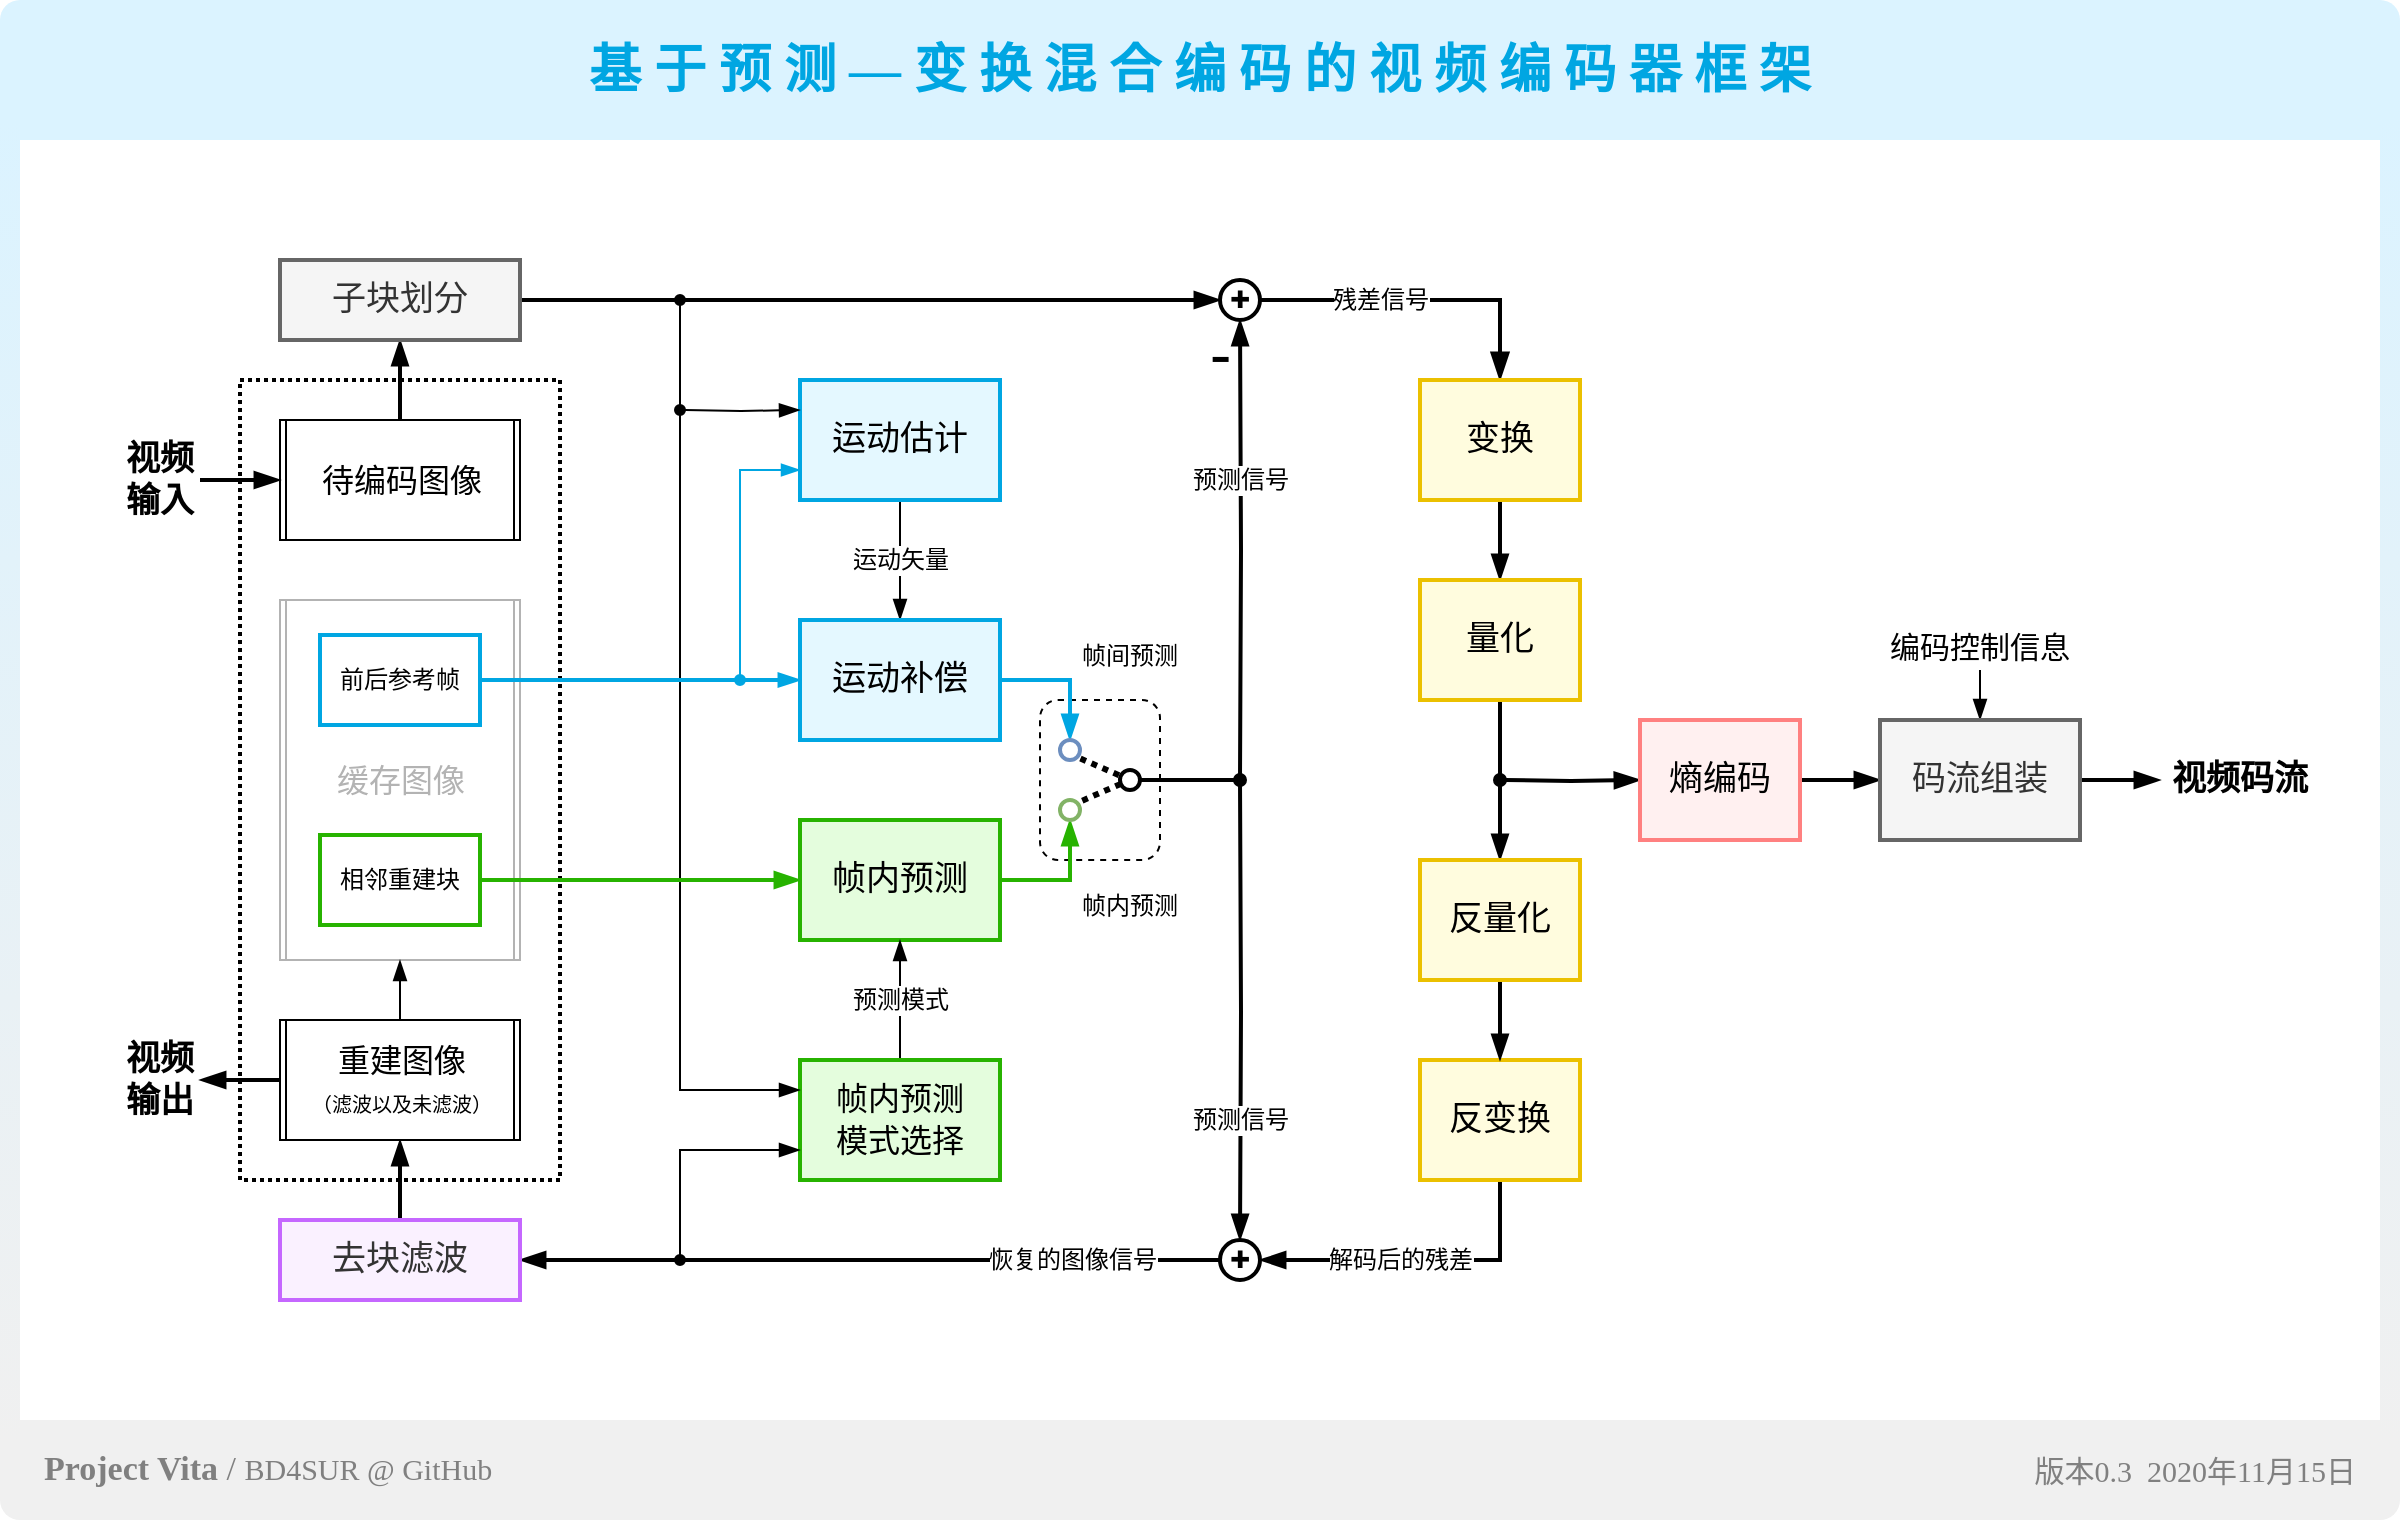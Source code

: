 <mxfile version="14.6.13" type="device"><diagram id="BE93poZasNk2WgFL0WUf" name="zh"><mxGraphModel dx="1827" dy="1019" grid="1" gridSize="10" guides="1" tooltips="1" connect="1" arrows="1" fold="1" page="1" pageScale="1" pageWidth="1920" pageHeight="1200" math="0" shadow="0"><root><mxCell id="0"/><mxCell id="1" parent="0"/><mxCell id="4TZHpDJCHS1-isSO4yLe-65" value="" style="rounded=1;whiteSpace=wrap;html=1;dashed=1;fillColor=none;fontFamily=微软雅黑;fontSize=12;" parent="1" vertex="1"><mxGeometry x="760" y="540" width="60" height="80" as="geometry"/></mxCell><mxCell id="4TZHpDJCHS1-isSO4yLe-67" style="rounded=0;orthogonalLoop=1;jettySize=auto;html=1;entryX=1;entryY=0;entryDx=0;entryDy=0;startArrow=none;startFill=0;endArrow=none;endFill=0;fontFamily=微软雅黑;fontSize=12;strokeWidth=3;dashed=1;dashPattern=1 1;" parent="1" source="4TZHpDJCHS1-isSO4yLe-29" target="4TZHpDJCHS1-isSO4yLe-52" edge="1"><mxGeometry relative="1" as="geometry"/></mxCell><mxCell id="4TZHpDJCHS1-isSO4yLe-15" value="运动矢量" style="edgeStyle=orthogonalEdgeStyle;rounded=0;orthogonalLoop=1;jettySize=auto;html=1;exitX=0.5;exitY=1;exitDx=0;exitDy=0;entryX=0.5;entryY=0;entryDx=0;entryDy=0;fontFamily=微软雅黑;fontSize=12;endArrow=blockThin;endFill=1;endSize=8;" parent="1" source="4TZHpDJCHS1-isSO4yLe-1" target="4TZHpDJCHS1-isSO4yLe-5" edge="1"><mxGeometry relative="1" as="geometry"/></mxCell><mxCell id="4TZHpDJCHS1-isSO4yLe-1" value="运动估计" style="rounded=0;whiteSpace=wrap;html=1;fontFamily=微软雅黑;fontSize=17;strokeWidth=2;fontStyle=0;fillColor=#E4F8FF;strokeColor=#00A6E2;" parent="1" vertex="1"><mxGeometry x="640" y="380" width="100" height="60" as="geometry"/></mxCell><mxCell id="4TZHpDJCHS1-isSO4yLe-55" style="edgeStyle=orthogonalEdgeStyle;rounded=0;orthogonalLoop=1;jettySize=auto;html=1;exitX=1;exitY=0.5;exitDx=0;exitDy=0;entryX=0.5;entryY=0;entryDx=0;entryDy=0;startArrow=none;startFill=0;endArrow=blockThin;endFill=1;fontFamily=微软雅黑;fontSize=12;endSize=8;fillColor=#dae8fc;strokeColor=#00A6E2;strokeWidth=2;" parent="1" source="4TZHpDJCHS1-isSO4yLe-5" target="4TZHpDJCHS1-isSO4yLe-54" edge="1"><mxGeometry relative="1" as="geometry"/></mxCell><mxCell id="4TZHpDJCHS1-isSO4yLe-5" value="运动补偿" style="rounded=0;whiteSpace=wrap;html=1;fontFamily=微软雅黑;fontSize=17;strokeWidth=2;fontStyle=0;fillColor=#E4F8FF;strokeColor=#00A6E2;" parent="1" vertex="1"><mxGeometry x="640" y="500" width="100" height="60" as="geometry"/></mxCell><mxCell id="4TZHpDJCHS1-isSO4yLe-53" style="edgeStyle=orthogonalEdgeStyle;rounded=0;orthogonalLoop=1;jettySize=auto;html=1;exitX=1;exitY=0.5;exitDx=0;exitDy=0;entryX=0.5;entryY=1;entryDx=0;entryDy=0;startArrow=none;startFill=0;endArrow=blockThin;endFill=1;fontFamily=微软雅黑;fontSize=12;endSize=8;fillColor=#d5e8d4;strokeColor=#27B300;strokeWidth=2;" parent="1" source="4TZHpDJCHS1-isSO4yLe-6" target="4TZHpDJCHS1-isSO4yLe-52" edge="1"><mxGeometry relative="1" as="geometry"/></mxCell><mxCell id="4TZHpDJCHS1-isSO4yLe-6" value="帧内预测" style="rounded=0;whiteSpace=wrap;html=1;fontFamily=微软雅黑;fontSize=17;strokeWidth=2;fontStyle=0;fillColor=#E4FDDD;strokeColor=#27B300;" parent="1" vertex="1"><mxGeometry x="640" y="600" width="100" height="60" as="geometry"/></mxCell><mxCell id="4TZHpDJCHS1-isSO4yLe-42" value="&lt;font&gt;预测模式&lt;/font&gt;" style="edgeStyle=orthogonalEdgeStyle;rounded=0;orthogonalLoop=1;jettySize=auto;html=1;exitX=0.5;exitY=0;exitDx=0;exitDy=0;entryX=0.5;entryY=1;entryDx=0;entryDy=0;startArrow=none;startFill=0;endArrow=blockThin;endFill=1;fontFamily=微软雅黑;fontSize=12;endSize=8;" parent="1" source="4TZHpDJCHS1-isSO4yLe-7" target="4TZHpDJCHS1-isSO4yLe-6" edge="1"><mxGeometry relative="1" as="geometry"/></mxCell><mxCell id="4TZHpDJCHS1-isSO4yLe-7" value="&lt;p style=&quot;line-height: 130% ; font-size: 16px&quot;&gt;帧内预测&lt;br style=&quot;font-size: 16px&quot;&gt;模式选择&lt;/p&gt;" style="rounded=0;whiteSpace=wrap;html=1;fontFamily=微软雅黑;fontSize=16;strokeWidth=2;fontStyle=0;fillColor=#E4FDDD;strokeColor=#27B300;" parent="1" vertex="1"><mxGeometry x="640" y="720" width="100" height="60" as="geometry"/></mxCell><mxCell id="4TZHpDJCHS1-isSO4yLe-21" value="残差信号" style="edgeStyle=orthogonalEdgeStyle;rounded=0;orthogonalLoop=1;jettySize=auto;html=1;exitX=1;exitY=0.5;exitDx=0;exitDy=0;entryX=0.5;entryY=0;entryDx=0;entryDy=0;fontFamily=微软雅黑;fontSize=12;endArrow=blockThin;endFill=1;endSize=9;strokeWidth=2;" parent="1" source="4TZHpDJCHS1-isSO4yLe-8" target="4TZHpDJCHS1-isSO4yLe-9" edge="1"><mxGeometry x="-0.25" relative="1" as="geometry"><mxPoint as="offset"/></mxGeometry></mxCell><mxCell id="4TZHpDJCHS1-isSO4yLe-8" value="✚" style="ellipse;whiteSpace=wrap;html=1;aspect=fixed;fontFamily=Helvetica;fontSize=12;strokeWidth=2;" parent="1" vertex="1"><mxGeometry x="850" y="330" width="20" height="20" as="geometry"/></mxCell><mxCell id="4TZHpDJCHS1-isSO4yLe-22" style="edgeStyle=orthogonalEdgeStyle;rounded=0;orthogonalLoop=1;jettySize=auto;html=1;exitX=0.5;exitY=1;exitDx=0;exitDy=0;entryX=0.5;entryY=0;entryDx=0;entryDy=0;fontFamily=微软雅黑;fontSize=12;endArrow=blockThin;endFill=1;endSize=8;strokeWidth=2;" parent="1" source="4TZHpDJCHS1-isSO4yLe-9" target="4TZHpDJCHS1-isSO4yLe-10" edge="1"><mxGeometry relative="1" as="geometry"/></mxCell><mxCell id="4TZHpDJCHS1-isSO4yLe-9" value="变换" style="rounded=0;whiteSpace=wrap;html=1;fontFamily=微软雅黑;fontSize=17;fontStyle=0;strokeWidth=2;fillColor=#FFFCDE;strokeColor=#EBC000;" parent="1" vertex="1"><mxGeometry x="950" y="380" width="80" height="60" as="geometry"/></mxCell><mxCell id="4TZHpDJCHS1-isSO4yLe-23" style="edgeStyle=orthogonalEdgeStyle;rounded=0;orthogonalLoop=1;jettySize=auto;html=1;exitX=0.5;exitY=1;exitDx=0;exitDy=0;entryX=0.5;entryY=0;entryDx=0;entryDy=0;fontFamily=微软雅黑;fontSize=12;endArrow=blockThin;endFill=1;endSize=8;strokeWidth=2;" parent="1" source="4TZHpDJCHS1-isSO4yLe-10" target="4TZHpDJCHS1-isSO4yLe-12" edge="1"><mxGeometry relative="1" as="geometry"/></mxCell><mxCell id="4TZHpDJCHS1-isSO4yLe-26" style="edgeStyle=orthogonalEdgeStyle;rounded=0;orthogonalLoop=1;jettySize=auto;html=1;entryX=0;entryY=0.5;entryDx=0;entryDy=0;fontFamily=微软雅黑;fontSize=12;startArrow=oval;startFill=1;endArrow=blockThin;endFill=1;endSize=8;startSize=5;strokeWidth=2;" parent="1" target="4TZHpDJCHS1-isSO4yLe-25" edge="1"><mxGeometry relative="1" as="geometry"><mxPoint x="990" y="580" as="sourcePoint"/></mxGeometry></mxCell><mxCell id="4TZHpDJCHS1-isSO4yLe-10" value="量化" style="rounded=0;whiteSpace=wrap;html=1;fontFamily=微软雅黑;fontSize=17;fontStyle=0;strokeWidth=2;fillColor=#FFFCDE;strokeColor=#EBC000;" parent="1" vertex="1"><mxGeometry x="950" y="480" width="80" height="60" as="geometry"/></mxCell><mxCell id="4TZHpDJCHS1-isSO4yLe-28" value="解码后的残差" style="edgeStyle=orthogonalEdgeStyle;rounded=0;orthogonalLoop=1;jettySize=auto;html=1;exitX=0.5;exitY=1;exitDx=0;exitDy=0;entryX=1;entryY=0.5;entryDx=0;entryDy=0;startArrow=none;startFill=0;fontFamily=微软雅黑;fontSize=12;endArrow=blockThin;endFill=1;endSize=8;strokeWidth=2;" parent="1" source="4TZHpDJCHS1-isSO4yLe-11" target="4TZHpDJCHS1-isSO4yLe-13" edge="1"><mxGeometry x="0.125" relative="1" as="geometry"><mxPoint as="offset"/></mxGeometry></mxCell><mxCell id="4TZHpDJCHS1-isSO4yLe-11" value="反变换" style="rounded=0;whiteSpace=wrap;html=1;fontFamily=微软雅黑;fontSize=17;fontStyle=0;strokeWidth=2;fillColor=#FFFCDE;strokeColor=#EBC000;" parent="1" vertex="1"><mxGeometry x="950" y="720" width="80" height="60" as="geometry"/></mxCell><mxCell id="4TZHpDJCHS1-isSO4yLe-24" style="edgeStyle=orthogonalEdgeStyle;rounded=0;orthogonalLoop=1;jettySize=auto;html=1;exitX=0.5;exitY=1;exitDx=0;exitDy=0;entryX=0.5;entryY=0;entryDx=0;entryDy=0;fontFamily=微软雅黑;fontSize=12;endArrow=blockThin;endFill=1;endSize=8;strokeWidth=2;" parent="1" source="4TZHpDJCHS1-isSO4yLe-12" target="4TZHpDJCHS1-isSO4yLe-11" edge="1"><mxGeometry relative="1" as="geometry"/></mxCell><mxCell id="4TZHpDJCHS1-isSO4yLe-12" value="反量化" style="rounded=0;whiteSpace=wrap;html=1;fontFamily=微软雅黑;fontSize=17;fontStyle=0;strokeWidth=2;fillColor=#FFFCDE;strokeColor=#EBC000;" parent="1" vertex="1"><mxGeometry x="950" y="620" width="80" height="60" as="geometry"/></mxCell><mxCell id="4TZHpDJCHS1-isSO4yLe-45" value="&lt;font&gt;恢复的图像信号&lt;/font&gt;" style="edgeStyle=orthogonalEdgeStyle;rounded=0;orthogonalLoop=1;jettySize=auto;html=1;exitX=0;exitY=0.5;exitDx=0;exitDy=0;entryX=1;entryY=0.5;entryDx=0;entryDy=0;startArrow=none;startFill=0;endArrow=blockThin;endFill=1;fontFamily=微软雅黑;fontSize=12;endSize=8;strokeWidth=2;" parent="1" source="4TZHpDJCHS1-isSO4yLe-13" target="4TZHpDJCHS1-isSO4yLe-14" edge="1"><mxGeometry x="0.232" y="-141" relative="1" as="geometry"><Array as="points"><mxPoint x="579" y="820"/><mxPoint x="579" y="820"/></Array><mxPoint x="141" y="141" as="offset"/></mxGeometry></mxCell><mxCell id="4TZHpDJCHS1-isSO4yLe-46" style="edgeStyle=orthogonalEdgeStyle;rounded=0;orthogonalLoop=1;jettySize=auto;html=1;entryX=0;entryY=0.75;entryDx=0;entryDy=0;startArrow=oval;startFill=1;endArrow=blockThin;endFill=1;fontFamily=微软雅黑;fontSize=12;endSize=8;startSize=5;" parent="1" target="4TZHpDJCHS1-isSO4yLe-7" edge="1"><mxGeometry relative="1" as="geometry"><mxPoint x="580" y="820" as="sourcePoint"/><Array as="points"><mxPoint x="580" y="820"/><mxPoint x="580" y="765"/></Array></mxGeometry></mxCell><mxCell id="4TZHpDJCHS1-isSO4yLe-13" value="✚" style="ellipse;whiteSpace=wrap;html=1;aspect=fixed;fontFamily=Helvetica;fontSize=12;strokeWidth=2;" parent="1" vertex="1"><mxGeometry x="850" y="810" width="20" height="20" as="geometry"/></mxCell><mxCell id="4TZHpDJCHS1-isSO4yLe-49" style="edgeStyle=orthogonalEdgeStyle;rounded=0;orthogonalLoop=1;jettySize=auto;html=1;exitX=0.5;exitY=0;exitDx=0;exitDy=0;entryX=0.5;entryY=1;entryDx=0;entryDy=0;startArrow=none;startFill=0;endArrow=blockThin;endFill=1;fontFamily=微软雅黑;fontSize=12;endSize=8;strokeWidth=2;" parent="1" source="4TZHpDJCHS1-isSO4yLe-14" target="4TZHpDJCHS1-isSO4yLe-75" edge="1"><mxGeometry relative="1" as="geometry"><mxPoint x="500" y="820" as="targetPoint"/></mxGeometry></mxCell><mxCell id="4TZHpDJCHS1-isSO4yLe-14" value="去块滤波" style="rounded=0;whiteSpace=wrap;html=1;fontFamily=微软雅黑;fontSize=17;strokeWidth=2;fillColor=#FAF1FF;strokeColor=#C567FF;fontColor=#333333;" parent="1" vertex="1"><mxGeometry x="380" y="800" width="120" height="40" as="geometry"/></mxCell><mxCell id="4TZHpDJCHS1-isSO4yLe-16" value="" style="rounded=0;whiteSpace=wrap;html=1;fontFamily=微软雅黑;fontSize=17;fillColor=none;dashed=1;verticalAlign=top;fontStyle=1;strokeWidth=2;dashPattern=1 1;" parent="1" vertex="1"><mxGeometry x="360" y="380" width="160" height="400" as="geometry"/></mxCell><mxCell id="4TZHpDJCHS1-isSO4yLe-18" style="edgeStyle=orthogonalEdgeStyle;rounded=0;orthogonalLoop=1;jettySize=auto;html=1;exitX=1;exitY=0.5;exitDx=0;exitDy=0;entryX=0;entryY=0.5;entryDx=0;entryDy=0;fontFamily=微软雅黑;fontSize=12;endArrow=blockThin;endFill=1;endSize=8;strokeWidth=2;" parent="1" source="xXY7ddpUS_wBU_NO5M---20" target="4TZHpDJCHS1-isSO4yLe-8" edge="1"><mxGeometry relative="1" as="geometry"><mxPoint x="560.333" y="340.333" as="sourcePoint"/></mxGeometry></mxCell><mxCell id="4TZHpDJCHS1-isSO4yLe-44" style="edgeStyle=orthogonalEdgeStyle;rounded=0;orthogonalLoop=1;jettySize=auto;html=1;entryX=0;entryY=0.25;entryDx=0;entryDy=0;startArrow=oval;startFill=1;endArrow=blockThin;endFill=1;fontFamily=微软雅黑;fontSize=12;endSize=8;startSize=5;" parent="1" target="4TZHpDJCHS1-isSO4yLe-7" edge="1"><mxGeometry relative="1" as="geometry"><mxPoint x="580" y="340" as="sourcePoint"/><Array as="points"><mxPoint x="580" y="340"/><mxPoint x="580" y="735"/></Array></mxGeometry></mxCell><mxCell id="4TZHpDJCHS1-isSO4yLe-82" style="edgeStyle=orthogonalEdgeStyle;rounded=0;orthogonalLoop=1;jettySize=auto;html=1;exitX=1;exitY=0.5;exitDx=0;exitDy=0;entryX=0;entryY=0.5;entryDx=0;entryDy=0;startArrow=none;startFill=0;endArrow=blockThin;endFill=1;strokeWidth=2;fontFamily=微软雅黑;fontSize=16;endSize=8;" parent="1" source="4TZHpDJCHS1-isSO4yLe-25" target="4TZHpDJCHS1-isSO4yLe-27" edge="1"><mxGeometry relative="1" as="geometry"/></mxCell><mxCell id="4TZHpDJCHS1-isSO4yLe-25" value="熵编码" style="rounded=0;whiteSpace=wrap;html=1;fontFamily=微软雅黑;fontSize=17;strokeWidth=2;fillColor=#FFF0F0;strokeColor=#FF8080;" parent="1" vertex="1"><mxGeometry x="1060" y="550" width="80" height="60" as="geometry"/></mxCell><mxCell id="4TZHpDJCHS1-isSO4yLe-87" style="edgeStyle=orthogonalEdgeStyle;rounded=0;orthogonalLoop=1;jettySize=auto;html=1;exitX=0.5;exitY=1;exitDx=0;exitDy=0;startArrow=none;startFill=0;endArrow=blockThin;endFill=1;strokeWidth=1;fontFamily=微软雅黑;fontSize=15;entryX=0.5;entryY=0;entryDx=0;entryDy=0;endSize=8;" parent="1" source="4TZHpDJCHS1-isSO4yLe-86" target="4TZHpDJCHS1-isSO4yLe-27" edge="1"><mxGeometry relative="1" as="geometry"/></mxCell><mxCell id="4TZHpDJCHS1-isSO4yLe-89" style="edgeStyle=orthogonalEdgeStyle;rounded=0;orthogonalLoop=1;jettySize=auto;html=1;exitX=1;exitY=0.5;exitDx=0;exitDy=0;entryX=0;entryY=0.5;entryDx=0;entryDy=0;startArrow=none;startFill=0;endArrow=blockThin;endFill=1;strokeWidth=2;fontFamily=微软雅黑;fontSize=15;endSize=8;" parent="1" source="4TZHpDJCHS1-isSO4yLe-27" target="4TZHpDJCHS1-isSO4yLe-88" edge="1"><mxGeometry relative="1" as="geometry"/></mxCell><mxCell id="4TZHpDJCHS1-isSO4yLe-27" value="&lt;font style=&quot;font-size: 17px&quot;&gt;码流组装&lt;/font&gt;" style="rounded=0;whiteSpace=wrap;html=1;fontFamily=微软雅黑;fontSize=15;strokeWidth=2;fillColor=#f5f5f5;strokeColor=#666666;fontColor=#333333;" parent="1" vertex="1"><mxGeometry x="1180" y="550" width="100" height="60" as="geometry"/></mxCell><mxCell id="4TZHpDJCHS1-isSO4yLe-31" value="预测信号" style="edgeStyle=orthogonalEdgeStyle;rounded=0;orthogonalLoop=1;jettySize=auto;html=1;entryX=0.5;entryY=0;entryDx=0;entryDy=0;startArrow=oval;startFill=1;fontFamily=微软雅黑;fontSize=12;endArrow=blockThin;endFill=1;endSize=8;startSize=4;strokeWidth=2;" parent="1" target="4TZHpDJCHS1-isSO4yLe-13" edge="1"><mxGeometry x="0.478" relative="1" as="geometry"><mxPoint x="860" y="580" as="sourcePoint"/><mxPoint as="offset"/></mxGeometry></mxCell><mxCell id="4TZHpDJCHS1-isSO4yLe-59" style="edgeStyle=orthogonalEdgeStyle;rounded=0;orthogonalLoop=1;jettySize=auto;html=1;exitX=1;exitY=0.5;exitDx=0;exitDy=0;startArrow=none;startFill=0;endArrow=none;endFill=0;fontFamily=微软雅黑;fontSize=12;startSize=4;endSize=4;strokeWidth=2;" parent="1" source="4TZHpDJCHS1-isSO4yLe-29" edge="1"><mxGeometry relative="1" as="geometry"><mxPoint x="860" y="580" as="targetPoint"/></mxGeometry></mxCell><mxCell id="4TZHpDJCHS1-isSO4yLe-33" value="&lt;b&gt;&lt;font&gt;━&lt;/font&gt;&lt;/b&gt;" style="text;html=1;strokeColor=none;fillColor=none;align=center;verticalAlign=middle;whiteSpace=wrap;rounded=0;dashed=1;fontFamily=微软雅黑;fontSize=12;" parent="1" vertex="1"><mxGeometry x="840" y="360" width="20" height="20" as="geometry"/></mxCell><mxCell id="4TZHpDJCHS1-isSO4yLe-51" style="edgeStyle=orthogonalEdgeStyle;rounded=0;orthogonalLoop=1;jettySize=auto;html=1;entryX=0;entryY=0.25;entryDx=0;entryDy=0;startArrow=oval;startFill=1;endArrow=blockThin;endFill=1;fontFamily=微软雅黑;fontSize=12;endSize=8;startSize=5;" parent="1" target="4TZHpDJCHS1-isSO4yLe-1" edge="1"><mxGeometry relative="1" as="geometry"><mxPoint x="580" y="395" as="sourcePoint"/><mxPoint x="630.103" y="389.998" as="targetPoint"/></mxGeometry></mxCell><mxCell id="4TZHpDJCHS1-isSO4yLe-52" value="" style="ellipse;whiteSpace=wrap;html=1;aspect=fixed;fontFamily=微软雅黑;fontSize=12;fillColor=none;strokeColor=#82b366;strokeWidth=2;" parent="1" vertex="1"><mxGeometry x="770" y="590" width="10" height="10" as="geometry"/></mxCell><mxCell id="4TZHpDJCHS1-isSO4yLe-57" style="edgeStyle=orthogonalEdgeStyle;rounded=0;orthogonalLoop=1;jettySize=auto;html=1;entryX=0.5;entryY=1;entryDx=0;entryDy=0;startArrow=oval;startFill=1;fontFamily=微软雅黑;fontSize=12;endArrow=blockThin;endFill=1;endSize=8;startSize=5;strokeWidth=2;" parent="1" target="4TZHpDJCHS1-isSO4yLe-8" edge="1"><mxGeometry relative="1" as="geometry"><mxPoint x="860" y="580" as="sourcePoint"/><mxPoint x="910.333" y="820.333" as="targetPoint"/></mxGeometry></mxCell><mxCell id="4TZHpDJCHS1-isSO4yLe-81" value="&lt;font style=&quot;font-size: 12px; line-height: 100%;&quot;&gt;预测信号&lt;/font&gt;" style="text;html=1;align=center;verticalAlign=middle;resizable=0;points=[];;labelBackgroundColor=#ffffff;fontSize=12;fontFamily=微软雅黑;" parent="4TZHpDJCHS1-isSO4yLe-57" vertex="1" connectable="0"><mxGeometry x="0.217" relative="1" as="geometry"><mxPoint y="-10" as="offset"/></mxGeometry></mxCell><mxCell id="4TZHpDJCHS1-isSO4yLe-68" value="帧间预测" style="text;html=1;align=center;verticalAlign=middle;whiteSpace=wrap;rounded=0;dashed=1;fontFamily=微软雅黑;fontSize=12;fontColor=#000000;" parent="1" vertex="1"><mxGeometry x="775" y="507.5" width="60" height="20" as="geometry"/></mxCell><mxCell id="4TZHpDJCHS1-isSO4yLe-69" value="帧内预测" style="text;html=1;strokeColor=none;fillColor=none;align=center;verticalAlign=middle;whiteSpace=wrap;rounded=0;dashed=1;fontFamily=微软雅黑;fontSize=12;fontColor=#000000;" parent="1" vertex="1"><mxGeometry x="775" y="632.5" width="60" height="20" as="geometry"/></mxCell><mxCell id="4TZHpDJCHS1-isSO4yLe-73" value="&lt;span style=&quot;font-size: 16px ; white-space: normal&quot;&gt;待编码图像&lt;/span&gt;" style="shape=process;whiteSpace=wrap;html=1;backgroundOutline=1;fontFamily=微软雅黑;fontSize=16;size=0.028;strokeWidth=1;fontStyle=0;" parent="1" vertex="1"><mxGeometry x="380" y="400" width="120" height="60" as="geometry"/></mxCell><mxCell id="4TZHpDJCHS1-isSO4yLe-74" value="&lt;span style=&quot;font-size: 16px&quot;&gt;&lt;font color=&quot;#b3b3b3&quot;&gt;缓存图像&lt;/font&gt;&lt;br&gt;&lt;/span&gt;" style="shape=process;whiteSpace=wrap;html=1;backgroundOutline=1;fontFamily=微软雅黑;fontSize=16;size=0.029;strokeWidth=1;verticalAlign=middle;strokeColor=#B3B3B3;" parent="1" vertex="1"><mxGeometry x="380" y="490" width="120" height="180" as="geometry"/></mxCell><mxCell id="xXY7ddpUS_wBU_NO5M---1" style="edgeStyle=orthogonalEdgeStyle;rounded=0;orthogonalLoop=1;jettySize=auto;html=1;exitX=0.5;exitY=0;exitDx=0;exitDy=0;entryX=0.5;entryY=1;entryDx=0;entryDy=0;endArrow=blockThin;endFill=1;endSize=8;fontFamily=微软雅黑;" parent="1" source="4TZHpDJCHS1-isSO4yLe-75" target="4TZHpDJCHS1-isSO4yLe-74" edge="1"><mxGeometry relative="1" as="geometry"/></mxCell><mxCell id="xXY7ddpUS_wBU_NO5M---25" style="edgeStyle=orthogonalEdgeStyle;rounded=0;orthogonalLoop=1;jettySize=auto;html=1;exitX=0;exitY=0.5;exitDx=0;exitDy=0;entryX=1;entryY=0.5;entryDx=0;entryDy=0;startArrow=none;startFill=0;endArrow=blockThin;endFill=1;endSize=8;strokeColor=#000000;strokeWidth=2;fontFamily=微软雅黑;fontSize=17;" parent="1" source="4TZHpDJCHS1-isSO4yLe-75" target="xXY7ddpUS_wBU_NO5M---24" edge="1"><mxGeometry relative="1" as="geometry"/></mxCell><mxCell id="4TZHpDJCHS1-isSO4yLe-75" value="重建图像&lt;br&gt;&lt;font style=&quot;font-size: 10px&quot;&gt;（滤波以及未滤波）&lt;/font&gt;" style="shape=process;whiteSpace=wrap;html=1;backgroundOutline=1;fontFamily=微软雅黑;fontSize=16;size=0.028;strokeWidth=1;" parent="1" vertex="1"><mxGeometry x="380" y="700" width="120" height="60" as="geometry"/></mxCell><mxCell id="4TZHpDJCHS1-isSO4yLe-86" value="&lt;span style=&quot;font-size: 15px;&quot;&gt;编码控制信息&lt;/span&gt;" style="text;html=1;strokeColor=none;fillColor=none;align=center;verticalAlign=middle;whiteSpace=wrap;rounded=0;dashed=1;fontFamily=微软雅黑;fontSize=15;" parent="1" vertex="1"><mxGeometry x="1180" y="500" width="100" height="25" as="geometry"/></mxCell><mxCell id="4TZHpDJCHS1-isSO4yLe-88" value="&lt;span style=&quot;font-size: 17px;&quot;&gt;视频码流&lt;/span&gt;" style="text;html=1;strokeColor=none;fillColor=none;align=center;verticalAlign=middle;whiteSpace=wrap;rounded=0;dashed=1;fontFamily=微软雅黑;fontSize=17;fontStyle=1" parent="1" vertex="1"><mxGeometry x="1320" y="567.5" width="80" height="25" as="geometry"/></mxCell><mxCell id="HnB_m4d8Rwgv3dWyNrZQ-1" value="&lt;font style=&quot;line-height: 60%&quot;&gt;&lt;b&gt;&lt;br&gt;&lt;/b&gt;&lt;/font&gt;" style="text;html=1;strokeColor=none;fillColor=#DBF3FF;align=center;verticalAlign=middle;whiteSpace=wrap;rounded=1;dashed=1;fontFamily=微软雅黑;fontSize=35;fontColor=#00a6e2;absoluteArcSize=1;arcSize=20;spacing=0;" parent="1" vertex="1"><mxGeometry x="240" y="190" width="1200" height="70" as="geometry"/></mxCell><mxCell id="HnB_m4d8Rwgv3dWyNrZQ-2" value="&lt;p style=&quot;line-height: 120%&quot;&gt;&lt;/p&gt;&lt;div&gt;&lt;font style=&quot;font-size: 17px&quot;&gt;&lt;b&gt;Project Vita&lt;/b&gt; / &lt;/font&gt;&lt;font style=&quot;font-size: 15px&quot;&gt;BD4SUR @ GitHub&lt;/font&gt;&lt;/div&gt;&lt;p&gt;&lt;/p&gt;" style="rounded=1;whiteSpace=wrap;html=1;dashed=1;strokeColor=none;fillColor=#F0F0F0;fontFamily=微软雅黑;fontSize=17;fontColor=#808080;align=left;arcSize=20;absoluteArcSize=1;spacingLeft=20;" parent="1" vertex="1"><mxGeometry x="240" y="900" width="1200" height="50" as="geometry"/></mxCell><mxCell id="HnB_m4d8Rwgv3dWyNrZQ-4" value="" style="rounded=0;whiteSpace=wrap;html=1;gradientColor=#F0F0F0;strokeColor=none;fillColor=#DBF3FF;fontFamily=微软雅黑;" parent="1" vertex="1"><mxGeometry x="1430" y="250" width="10" height="660" as="geometry"/></mxCell><mxCell id="HnB_m4d8Rwgv3dWyNrZQ-6" value="" style="rounded=0;whiteSpace=wrap;html=1;gradientColor=#F0F0F0;strokeColor=none;fillColor=#DBF3FF;fontFamily=微软雅黑;" parent="1" vertex="1"><mxGeometry x="240" y="250" width="10" height="660" as="geometry"/></mxCell><mxCell id="xXY7ddpUS_wBU_NO5M---2" style="edgeStyle=orthogonalEdgeStyle;rounded=0;orthogonalLoop=1;jettySize=auto;html=1;entryX=0;entryY=0.5;entryDx=0;entryDy=0;startArrow=none;startFill=0;endArrow=blockThin;endFill=1;fontFamily=微软雅黑;fontSize=12;endSize=6;startSize=5;exitX=1;exitY=0.5;exitDx=0;exitDy=0;strokeColor=#00A6E2;strokeWidth=2;" parent="1" source="xXY7ddpUS_wBU_NO5M---5" target="4TZHpDJCHS1-isSO4yLe-5" edge="1"><mxGeometry relative="1" as="geometry"><mxPoint x="420" y="530" as="sourcePoint"/><mxPoint x="650" y="405" as="targetPoint"/><Array as="points"/></mxGeometry></mxCell><mxCell id="xXY7ddpUS_wBU_NO5M---3" style="edgeStyle=orthogonalEdgeStyle;rounded=0;orthogonalLoop=1;jettySize=auto;html=1;startArrow=oval;startFill=1;endArrow=blockThin;endFill=1;fontFamily=微软雅黑;fontSize=12;endSize=7;startSize=5;entryX=0;entryY=0.75;entryDx=0;entryDy=0;strokeColor=#00A6E2;" parent="1" target="4TZHpDJCHS1-isSO4yLe-1" edge="1"><mxGeometry relative="1" as="geometry"><mxPoint x="610" y="530" as="sourcePoint"/><mxPoint x="569.79" y="430" as="targetPoint"/><Array as="points"><mxPoint x="610" y="530"/><mxPoint x="610" y="425"/></Array></mxGeometry></mxCell><mxCell id="xXY7ddpUS_wBU_NO5M---4" style="edgeStyle=orthogonalEdgeStyle;rounded=0;orthogonalLoop=1;jettySize=auto;html=1;entryX=0;entryY=0.5;entryDx=0;entryDy=0;startArrow=none;startFill=0;endArrow=blockThin;endFill=1;fontFamily=微软雅黑;fontSize=12;endSize=8;startSize=5;exitX=1;exitY=0.5;exitDx=0;exitDy=0;strokeColor=#27B300;strokeWidth=2;" parent="1" source="xXY7ddpUS_wBU_NO5M---6" target="4TZHpDJCHS1-isSO4yLe-6" edge="1"><mxGeometry relative="1" as="geometry"><mxPoint x="420" y="630" as="sourcePoint"/><mxPoint x="579.713" y="639.997" as="targetPoint"/><Array as="points"/></mxGeometry></mxCell><mxCell id="xXY7ddpUS_wBU_NO5M---5" value="前后参考帧" style="rounded=0;whiteSpace=wrap;html=1;fontFamily=微软雅黑;fillColor=#ffffff;strokeColor=#00A6E2;strokeWidth=2;" parent="1" vertex="1"><mxGeometry x="400" y="507.5" width="80" height="45" as="geometry"/></mxCell><mxCell id="xXY7ddpUS_wBU_NO5M---6" value="相邻重建块" style="rounded=0;whiteSpace=wrap;html=1;fontFamily=微软雅黑;fillColor=#ffffff;strokeColor=#27B300;strokeWidth=2;" parent="1" vertex="1"><mxGeometry x="400" y="607.5" width="80" height="45" as="geometry"/></mxCell><mxCell id="xXY7ddpUS_wBU_NO5M---12" style="rounded=0;orthogonalLoop=1;jettySize=auto;html=1;exitX=0.5;exitY=0.5;exitDx=0;exitDy=0;entryX=1;entryY=1;entryDx=0;entryDy=0;startArrow=none;startFill=0;endArrow=none;endFill=0;fontFamily=微软雅黑;fontSize=12;strokeWidth=3;exitPerimeter=0;dashed=1;dashPattern=1 1;" parent="1" source="4TZHpDJCHS1-isSO4yLe-29" target="4TZHpDJCHS1-isSO4yLe-54" edge="1"><mxGeometry relative="1" as="geometry"><mxPoint x="810.0" y="590" as="sourcePoint"/><mxPoint x="788.536" y="601.464" as="targetPoint"/></mxGeometry></mxCell><mxCell id="4TZHpDJCHS1-isSO4yLe-54" value="" style="ellipse;whiteSpace=wrap;html=1;aspect=fixed;fontFamily=微软雅黑;fontSize=12;fillColor=none;strokeColor=#6c8ebf;strokeWidth=2;" parent="1" vertex="1"><mxGeometry x="770" y="560" width="10" height="10" as="geometry"/></mxCell><mxCell id="4TZHpDJCHS1-isSO4yLe-29" value="" style="ellipse;whiteSpace=wrap;html=1;aspect=fixed;fontFamily=微软雅黑;fontSize=12;strokeWidth=2;" parent="1" vertex="1"><mxGeometry x="800" y="575" width="10" height="10" as="geometry"/></mxCell><mxCell id="xXY7ddpUS_wBU_NO5M---19" style="edgeStyle=orthogonalEdgeStyle;rounded=0;orthogonalLoop=1;jettySize=auto;html=1;exitX=0.5;exitY=0;exitDx=0;exitDy=0;entryX=0.5;entryY=1;entryDx=0;entryDy=0;fontFamily=微软雅黑;fontSize=12;endArrow=blockThin;endFill=1;endSize=8;strokeWidth=2;" parent="1" source="4TZHpDJCHS1-isSO4yLe-73" target="xXY7ddpUS_wBU_NO5M---20" edge="1"><mxGeometry relative="1" as="geometry"><mxPoint x="500.333" y="340.333" as="sourcePoint"/><mxPoint x="850.333" y="340.333" as="targetPoint"/></mxGeometry></mxCell><mxCell id="xXY7ddpUS_wBU_NO5M---20" value="子块划分" style="rounded=0;whiteSpace=wrap;html=1;fontFamily=微软雅黑;fontSize=17;strokeWidth=2;fillColor=#f5f5f5;strokeColor=#666666;fontColor=#333333;" parent="1" vertex="1"><mxGeometry x="380" y="320" width="120" height="40" as="geometry"/></mxCell><mxCell id="xXY7ddpUS_wBU_NO5M---23" style="edgeStyle=orthogonalEdgeStyle;rounded=0;orthogonalLoop=1;jettySize=auto;html=1;exitX=1;exitY=0.5;exitDx=0;exitDy=0;entryX=0;entryY=0.5;entryDx=0;entryDy=0;startArrow=none;startFill=0;endArrow=blockThin;endFill=1;endSize=8;strokeColor=#000000;fontFamily=微软雅黑;fontSize=17;strokeWidth=2;" parent="1" source="xXY7ddpUS_wBU_NO5M---22" target="4TZHpDJCHS1-isSO4yLe-73" edge="1"><mxGeometry relative="1" as="geometry"/></mxCell><mxCell id="xXY7ddpUS_wBU_NO5M---22" value="&lt;span style=&quot;font-size: 17px&quot;&gt;视频输入&lt;/span&gt;" style="text;html=1;strokeColor=none;fillColor=none;align=center;verticalAlign=middle;whiteSpace=wrap;rounded=0;dashed=1;fontFamily=微软雅黑;fontSize=17;fontStyle=1" parent="1" vertex="1"><mxGeometry x="300" y="417.5" width="40" height="25" as="geometry"/></mxCell><mxCell id="xXY7ddpUS_wBU_NO5M---24" value="&lt;span style=&quot;font-size: 17px&quot;&gt;视频输出&lt;/span&gt;" style="text;html=1;strokeColor=none;fillColor=none;align=center;verticalAlign=middle;whiteSpace=wrap;rounded=0;dashed=1;fontFamily=微软雅黑;fontSize=17;fontStyle=1" parent="1" vertex="1"><mxGeometry x="300" y="717.5" width="40" height="25" as="geometry"/></mxCell><mxCell id="xXY7ddpUS_wBU_NO5M---26" value="&lt;span style=&quot;color: rgb(128 , 128 , 128)&quot;&gt;&lt;font style=&quot;font-size: 15px&quot;&gt;版本0.3&amp;nbsp; 2020年11月15日&lt;/font&gt;&lt;/span&gt;" style="text;html=1;strokeColor=none;fillColor=none;align=right;verticalAlign=middle;whiteSpace=wrap;rounded=0;fontFamily=微软雅黑;fontSize=16;spacingRight=20;" parent="1" vertex="1"><mxGeometry x="1160" y="900" width="280" height="50" as="geometry"/></mxCell><mxCell id="xXY7ddpUS_wBU_NO5M---27" value="&lt;span style=&quot;color: rgb(0 , 166 , 226) ; font-size: 26px&quot;&gt;&lt;font style=&quot;font-size: 26px&quot;&gt;基 于 预 测 — 变 换 混 合 编 码 的 视 频 编 码 器 框 架&lt;/font&gt;&lt;/span&gt;" style="text;html=1;strokeColor=none;fillColor=none;align=center;verticalAlign=middle;whiteSpace=wrap;rounded=0;fontFamily=微软雅黑;fontSize=26;fontStyle=1;spacingLeft=0;" parent="1" vertex="1"><mxGeometry x="240" y="190" width="1200" height="70" as="geometry"/></mxCell></root></mxGraphModel></diagram></mxfile>